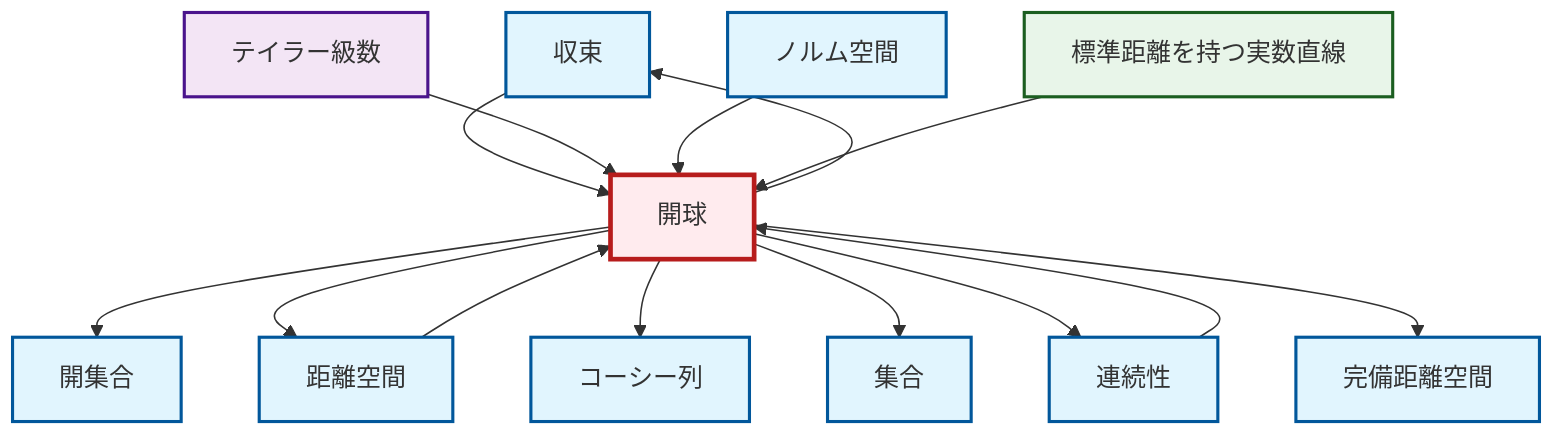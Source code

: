 graph TD
    classDef definition fill:#e1f5fe,stroke:#01579b,stroke-width:2px
    classDef theorem fill:#f3e5f5,stroke:#4a148c,stroke-width:2px
    classDef axiom fill:#fff3e0,stroke:#e65100,stroke-width:2px
    classDef example fill:#e8f5e9,stroke:#1b5e20,stroke-width:2px
    classDef current fill:#ffebee,stroke:#b71c1c,stroke-width:3px
    def-open-set["開集合"]:::definition
    def-convergence["収束"]:::definition
    def-metric-space["距離空間"]:::definition
    def-cauchy-sequence["コーシー列"]:::definition
    thm-taylor-series["テイラー級数"]:::theorem
    def-normed-vector-space["ノルム空間"]:::definition
    def-set["集合"]:::definition
    def-open-ball["開球"]:::definition
    def-complete-metric-space["完備距離空間"]:::definition
    def-continuity["連続性"]:::definition
    ex-real-line-metric["標準距離を持つ実数直線"]:::example
    def-open-ball --> def-open-set
    def-convergence --> def-open-ball
    def-open-ball --> def-convergence
    thm-taylor-series --> def-open-ball
    def-normed-vector-space --> def-open-ball
    def-open-ball --> def-metric-space
    def-continuity --> def-open-ball
    def-open-ball --> def-cauchy-sequence
    def-open-ball --> def-set
    ex-real-line-metric --> def-open-ball
    def-metric-space --> def-open-ball
    def-open-ball --> def-continuity
    def-open-ball --> def-complete-metric-space
    class def-open-ball current